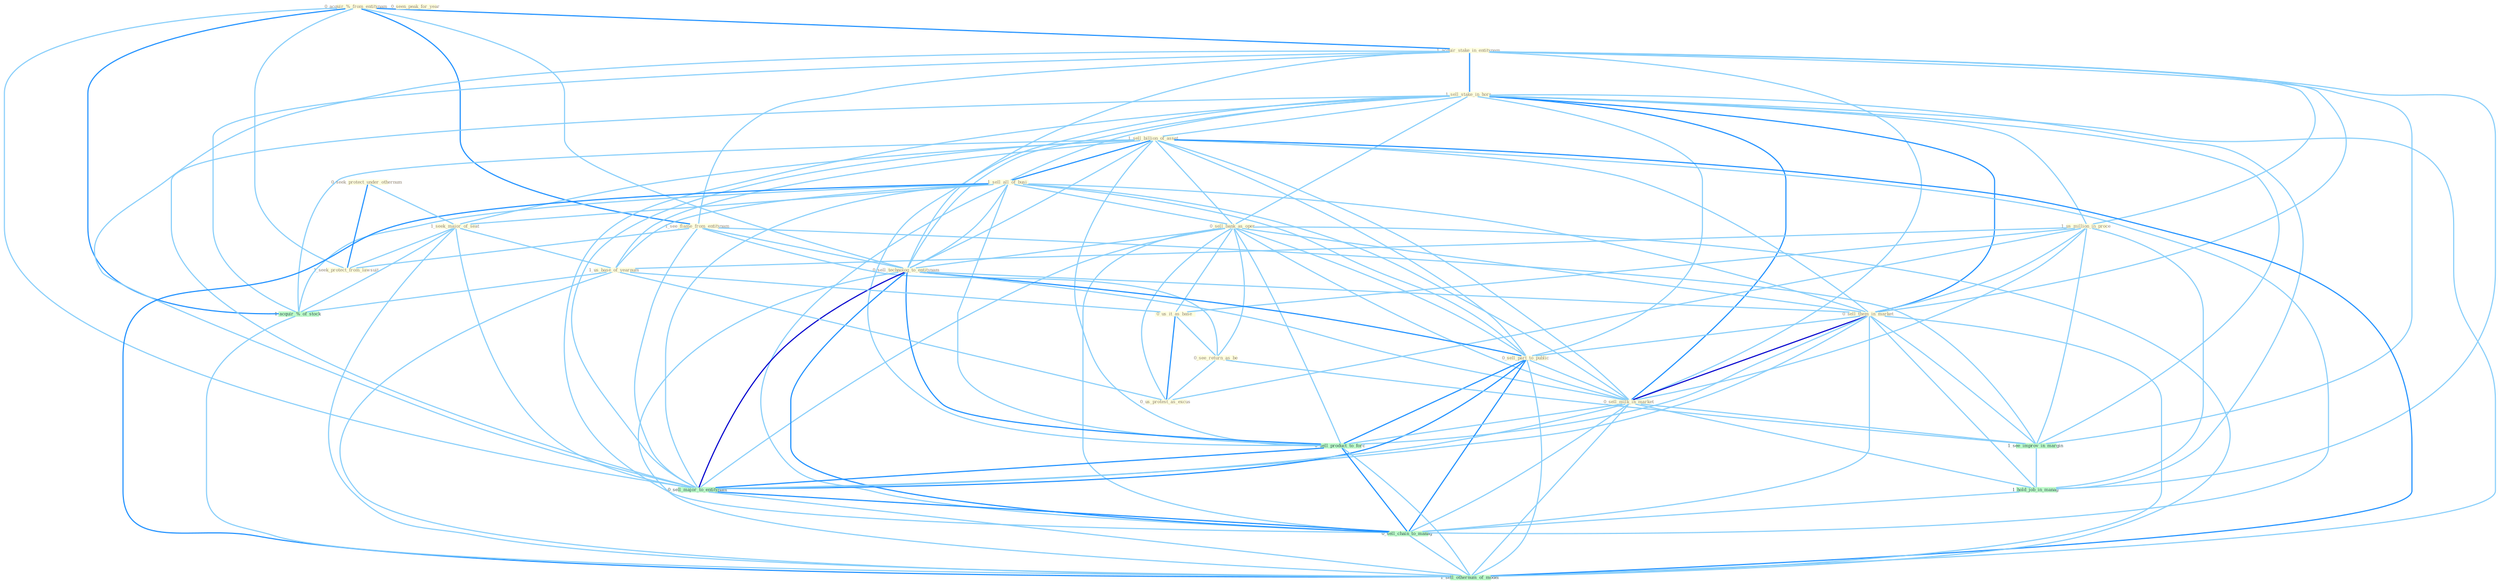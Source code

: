 Graph G{ 
    node
    [shape=polygon,style=filled,width=.5,height=.06,color="#BDFCC9",fixedsize=true,fontsize=4,
    fontcolor="#2f4f4f"];
    {node
    [color="#ffffe0", fontcolor="#8b7d6b"] "0_acquir_%_from_entitynam " "1_acquir_stake_in_entitynam " "0_seen_peak_for_year " "1_sell_stake_in_hors " "1_sell_billion_of_asset " "1_sell_all_of_busi " "0_sell_bank_as_oper " "0_seek_protect_under_othernum " "1_us_million_in_proce " "1_seek_major_of_seat " "1_see_flame_from_entitynam " "0_sell_technolog_to_entitynam " "1_seek_protect_from_lawsuit " "0_sell_them_in_market " "1_us_base_of_yearnum " "0_us_it_as_base " "0_sell_part_to_public " "0_see_return_as_be " "0_sell_milk_in_market " "0_us_protest_as_excus "}
{node [color="#fff0f5", fontcolor="#b22222"]}
edge [color="#B0E2FF"];

	"0_acquir_%_from_entitynam " -- "1_acquir_stake_in_entitynam " [w="2", color="#1e90ff" , len=0.8];
	"0_acquir_%_from_entitynam " -- "1_see_flame_from_entitynam " [w="2", color="#1e90ff" , len=0.8];
	"0_acquir_%_from_entitynam " -- "0_sell_technolog_to_entitynam " [w="1", color="#87cefa" ];
	"0_acquir_%_from_entitynam " -- "1_seek_protect_from_lawsuit " [w="1", color="#87cefa" ];
	"0_acquir_%_from_entitynam " -- "1_acquir_%_of_stock " [w="2", color="#1e90ff" , len=0.8];
	"0_acquir_%_from_entitynam " -- "0_sell_major_to_entitynam " [w="1", color="#87cefa" ];
	"1_acquir_stake_in_entitynam " -- "1_sell_stake_in_hors " [w="2", color="#1e90ff" , len=0.8];
	"1_acquir_stake_in_entitynam " -- "1_us_million_in_proce " [w="1", color="#87cefa" ];
	"1_acquir_stake_in_entitynam " -- "1_see_flame_from_entitynam " [w="1", color="#87cefa" ];
	"1_acquir_stake_in_entitynam " -- "0_sell_technolog_to_entitynam " [w="1", color="#87cefa" ];
	"1_acquir_stake_in_entitynam " -- "0_sell_them_in_market " [w="1", color="#87cefa" ];
	"1_acquir_stake_in_entitynam " -- "0_sell_milk_in_market " [w="1", color="#87cefa" ];
	"1_acquir_stake_in_entitynam " -- "1_see_improv_in_margin " [w="1", color="#87cefa" ];
	"1_acquir_stake_in_entitynam " -- "1_acquir_%_of_stock " [w="1", color="#87cefa" ];
	"1_acquir_stake_in_entitynam " -- "1_hold_job_in_manag " [w="1", color="#87cefa" ];
	"1_acquir_stake_in_entitynam " -- "0_sell_major_to_entitynam " [w="1", color="#87cefa" ];
	"1_sell_stake_in_hors " -- "1_sell_billion_of_asset " [w="1", color="#87cefa" ];
	"1_sell_stake_in_hors " -- "1_sell_all_of_busi " [w="1", color="#87cefa" ];
	"1_sell_stake_in_hors " -- "0_sell_bank_as_oper " [w="1", color="#87cefa" ];
	"1_sell_stake_in_hors " -- "1_us_million_in_proce " [w="1", color="#87cefa" ];
	"1_sell_stake_in_hors " -- "0_sell_technolog_to_entitynam " [w="1", color="#87cefa" ];
	"1_sell_stake_in_hors " -- "0_sell_them_in_market " [w="2", color="#1e90ff" , len=0.8];
	"1_sell_stake_in_hors " -- "0_sell_part_to_public " [w="1", color="#87cefa" ];
	"1_sell_stake_in_hors " -- "0_sell_milk_in_market " [w="2", color="#1e90ff" , len=0.8];
	"1_sell_stake_in_hors " -- "1_see_improv_in_margin " [w="1", color="#87cefa" ];
	"1_sell_stake_in_hors " -- "1_hold_job_in_manag " [w="1", color="#87cefa" ];
	"1_sell_stake_in_hors " -- "0_sell_product_to_forc " [w="1", color="#87cefa" ];
	"1_sell_stake_in_hors " -- "0_sell_major_to_entitynam " [w="1", color="#87cefa" ];
	"1_sell_stake_in_hors " -- "0_sell_chain_to_manag " [w="1", color="#87cefa" ];
	"1_sell_stake_in_hors " -- "1_sell_othernum_of_model " [w="1", color="#87cefa" ];
	"1_sell_billion_of_asset " -- "1_sell_all_of_busi " [w="2", color="#1e90ff" , len=0.8];
	"1_sell_billion_of_asset " -- "0_sell_bank_as_oper " [w="1", color="#87cefa" ];
	"1_sell_billion_of_asset " -- "1_seek_major_of_seat " [w="1", color="#87cefa" ];
	"1_sell_billion_of_asset " -- "0_sell_technolog_to_entitynam " [w="1", color="#87cefa" ];
	"1_sell_billion_of_asset " -- "0_sell_them_in_market " [w="1", color="#87cefa" ];
	"1_sell_billion_of_asset " -- "1_us_base_of_yearnum " [w="1", color="#87cefa" ];
	"1_sell_billion_of_asset " -- "0_sell_part_to_public " [w="1", color="#87cefa" ];
	"1_sell_billion_of_asset " -- "0_sell_milk_in_market " [w="1", color="#87cefa" ];
	"1_sell_billion_of_asset " -- "1_acquir_%_of_stock " [w="1", color="#87cefa" ];
	"1_sell_billion_of_asset " -- "0_sell_product_to_forc " [w="1", color="#87cefa" ];
	"1_sell_billion_of_asset " -- "0_sell_major_to_entitynam " [w="1", color="#87cefa" ];
	"1_sell_billion_of_asset " -- "0_sell_chain_to_manag " [w="1", color="#87cefa" ];
	"1_sell_billion_of_asset " -- "1_sell_othernum_of_model " [w="2", color="#1e90ff" , len=0.8];
	"1_sell_all_of_busi " -- "0_sell_bank_as_oper " [w="1", color="#87cefa" ];
	"1_sell_all_of_busi " -- "1_seek_major_of_seat " [w="1", color="#87cefa" ];
	"1_sell_all_of_busi " -- "0_sell_technolog_to_entitynam " [w="1", color="#87cefa" ];
	"1_sell_all_of_busi " -- "0_sell_them_in_market " [w="1", color="#87cefa" ];
	"1_sell_all_of_busi " -- "1_us_base_of_yearnum " [w="1", color="#87cefa" ];
	"1_sell_all_of_busi " -- "0_sell_part_to_public " [w="1", color="#87cefa" ];
	"1_sell_all_of_busi " -- "0_sell_milk_in_market " [w="1", color="#87cefa" ];
	"1_sell_all_of_busi " -- "1_acquir_%_of_stock " [w="1", color="#87cefa" ];
	"1_sell_all_of_busi " -- "0_sell_product_to_forc " [w="1", color="#87cefa" ];
	"1_sell_all_of_busi " -- "0_sell_major_to_entitynam " [w="1", color="#87cefa" ];
	"1_sell_all_of_busi " -- "0_sell_chain_to_manag " [w="1", color="#87cefa" ];
	"1_sell_all_of_busi " -- "1_sell_othernum_of_model " [w="2", color="#1e90ff" , len=0.8];
	"0_sell_bank_as_oper " -- "0_sell_technolog_to_entitynam " [w="1", color="#87cefa" ];
	"0_sell_bank_as_oper " -- "0_sell_them_in_market " [w="1", color="#87cefa" ];
	"0_sell_bank_as_oper " -- "0_us_it_as_base " [w="1", color="#87cefa" ];
	"0_sell_bank_as_oper " -- "0_sell_part_to_public " [w="1", color="#87cefa" ];
	"0_sell_bank_as_oper " -- "0_see_return_as_be " [w="1", color="#87cefa" ];
	"0_sell_bank_as_oper " -- "0_sell_milk_in_market " [w="1", color="#87cefa" ];
	"0_sell_bank_as_oper " -- "0_us_protest_as_excus " [w="1", color="#87cefa" ];
	"0_sell_bank_as_oper " -- "0_sell_product_to_forc " [w="1", color="#87cefa" ];
	"0_sell_bank_as_oper " -- "0_sell_major_to_entitynam " [w="1", color="#87cefa" ];
	"0_sell_bank_as_oper " -- "0_sell_chain_to_manag " [w="1", color="#87cefa" ];
	"0_sell_bank_as_oper " -- "1_sell_othernum_of_model " [w="1", color="#87cefa" ];
	"0_seek_protect_under_othernum " -- "1_seek_major_of_seat " [w="1", color="#87cefa" ];
	"0_seek_protect_under_othernum " -- "1_seek_protect_from_lawsuit " [w="2", color="#1e90ff" , len=0.8];
	"1_us_million_in_proce " -- "0_sell_them_in_market " [w="1", color="#87cefa" ];
	"1_us_million_in_proce " -- "1_us_base_of_yearnum " [w="1", color="#87cefa" ];
	"1_us_million_in_proce " -- "0_us_it_as_base " [w="1", color="#87cefa" ];
	"1_us_million_in_proce " -- "0_sell_milk_in_market " [w="1", color="#87cefa" ];
	"1_us_million_in_proce " -- "0_us_protest_as_excus " [w="1", color="#87cefa" ];
	"1_us_million_in_proce " -- "1_see_improv_in_margin " [w="1", color="#87cefa" ];
	"1_us_million_in_proce " -- "1_hold_job_in_manag " [w="1", color="#87cefa" ];
	"1_seek_major_of_seat " -- "1_seek_protect_from_lawsuit " [w="1", color="#87cefa" ];
	"1_seek_major_of_seat " -- "1_us_base_of_yearnum " [w="1", color="#87cefa" ];
	"1_seek_major_of_seat " -- "1_acquir_%_of_stock " [w="1", color="#87cefa" ];
	"1_seek_major_of_seat " -- "0_sell_major_to_entitynam " [w="1", color="#87cefa" ];
	"1_seek_major_of_seat " -- "1_sell_othernum_of_model " [w="1", color="#87cefa" ];
	"1_see_flame_from_entitynam " -- "0_sell_technolog_to_entitynam " [w="1", color="#87cefa" ];
	"1_see_flame_from_entitynam " -- "1_seek_protect_from_lawsuit " [w="1", color="#87cefa" ];
	"1_see_flame_from_entitynam " -- "0_see_return_as_be " [w="1", color="#87cefa" ];
	"1_see_flame_from_entitynam " -- "1_see_improv_in_margin " [w="1", color="#87cefa" ];
	"1_see_flame_from_entitynam " -- "0_sell_major_to_entitynam " [w="1", color="#87cefa" ];
	"0_sell_technolog_to_entitynam " -- "0_sell_them_in_market " [w="1", color="#87cefa" ];
	"0_sell_technolog_to_entitynam " -- "0_sell_part_to_public " [w="2", color="#1e90ff" , len=0.8];
	"0_sell_technolog_to_entitynam " -- "0_sell_milk_in_market " [w="1", color="#87cefa" ];
	"0_sell_technolog_to_entitynam " -- "0_sell_product_to_forc " [w="2", color="#1e90ff" , len=0.8];
	"0_sell_technolog_to_entitynam " -- "0_sell_major_to_entitynam " [w="3", color="#0000cd" , len=0.6];
	"0_sell_technolog_to_entitynam " -- "0_sell_chain_to_manag " [w="2", color="#1e90ff" , len=0.8];
	"0_sell_technolog_to_entitynam " -- "1_sell_othernum_of_model " [w="1", color="#87cefa" ];
	"0_sell_them_in_market " -- "0_sell_part_to_public " [w="1", color="#87cefa" ];
	"0_sell_them_in_market " -- "0_sell_milk_in_market " [w="3", color="#0000cd" , len=0.6];
	"0_sell_them_in_market " -- "1_see_improv_in_margin " [w="1", color="#87cefa" ];
	"0_sell_them_in_market " -- "1_hold_job_in_manag " [w="1", color="#87cefa" ];
	"0_sell_them_in_market " -- "0_sell_product_to_forc " [w="1", color="#87cefa" ];
	"0_sell_them_in_market " -- "0_sell_major_to_entitynam " [w="1", color="#87cefa" ];
	"0_sell_them_in_market " -- "0_sell_chain_to_manag " [w="1", color="#87cefa" ];
	"0_sell_them_in_market " -- "1_sell_othernum_of_model " [w="1", color="#87cefa" ];
	"1_us_base_of_yearnum " -- "0_us_it_as_base " [w="1", color="#87cefa" ];
	"1_us_base_of_yearnum " -- "0_us_protest_as_excus " [w="1", color="#87cefa" ];
	"1_us_base_of_yearnum " -- "1_acquir_%_of_stock " [w="1", color="#87cefa" ];
	"1_us_base_of_yearnum " -- "1_sell_othernum_of_model " [w="1", color="#87cefa" ];
	"0_us_it_as_base " -- "0_see_return_as_be " [w="1", color="#87cefa" ];
	"0_us_it_as_base " -- "0_us_protest_as_excus " [w="2", color="#1e90ff" , len=0.8];
	"0_sell_part_to_public " -- "0_sell_milk_in_market " [w="1", color="#87cefa" ];
	"0_sell_part_to_public " -- "0_sell_product_to_forc " [w="2", color="#1e90ff" , len=0.8];
	"0_sell_part_to_public " -- "0_sell_major_to_entitynam " [w="2", color="#1e90ff" , len=0.8];
	"0_sell_part_to_public " -- "0_sell_chain_to_manag " [w="2", color="#1e90ff" , len=0.8];
	"0_sell_part_to_public " -- "1_sell_othernum_of_model " [w="1", color="#87cefa" ];
	"0_see_return_as_be " -- "0_us_protest_as_excus " [w="1", color="#87cefa" ];
	"0_see_return_as_be " -- "1_see_improv_in_margin " [w="1", color="#87cefa" ];
	"0_sell_milk_in_market " -- "1_see_improv_in_margin " [w="1", color="#87cefa" ];
	"0_sell_milk_in_market " -- "1_hold_job_in_manag " [w="1", color="#87cefa" ];
	"0_sell_milk_in_market " -- "0_sell_product_to_forc " [w="1", color="#87cefa" ];
	"0_sell_milk_in_market " -- "0_sell_major_to_entitynam " [w="1", color="#87cefa" ];
	"0_sell_milk_in_market " -- "0_sell_chain_to_manag " [w="1", color="#87cefa" ];
	"0_sell_milk_in_market " -- "1_sell_othernum_of_model " [w="1", color="#87cefa" ];
	"1_see_improv_in_margin " -- "1_hold_job_in_manag " [w="1", color="#87cefa" ];
	"1_acquir_%_of_stock " -- "1_sell_othernum_of_model " [w="1", color="#87cefa" ];
	"1_hold_job_in_manag " -- "0_sell_chain_to_manag " [w="1", color="#87cefa" ];
	"0_sell_product_to_forc " -- "0_sell_major_to_entitynam " [w="2", color="#1e90ff" , len=0.8];
	"0_sell_product_to_forc " -- "0_sell_chain_to_manag " [w="2", color="#1e90ff" , len=0.8];
	"0_sell_product_to_forc " -- "1_sell_othernum_of_model " [w="1", color="#87cefa" ];
	"0_sell_major_to_entitynam " -- "0_sell_chain_to_manag " [w="2", color="#1e90ff" , len=0.8];
	"0_sell_major_to_entitynam " -- "1_sell_othernum_of_model " [w="1", color="#87cefa" ];
	"0_sell_chain_to_manag " -- "1_sell_othernum_of_model " [w="1", color="#87cefa" ];
}